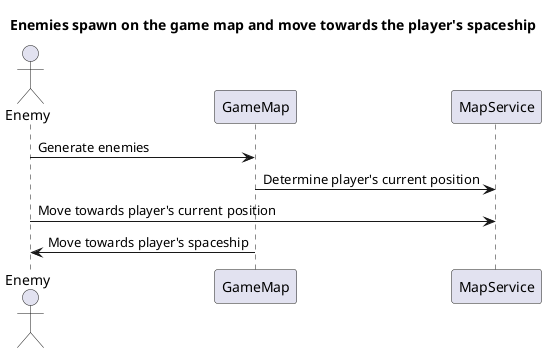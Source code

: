 @startuml
title Enemies spawn on the game map and move towards the player's spaceship

actor Enemy
participant GameMap
participant MapService

Enemy -> GameMap : Generate enemies
GameMap -> MapService : Determine player's current position
Enemy -> MapService : Move towards player's current position
GameMap -> Enemy : Move towards player's spaceship
@enduml
